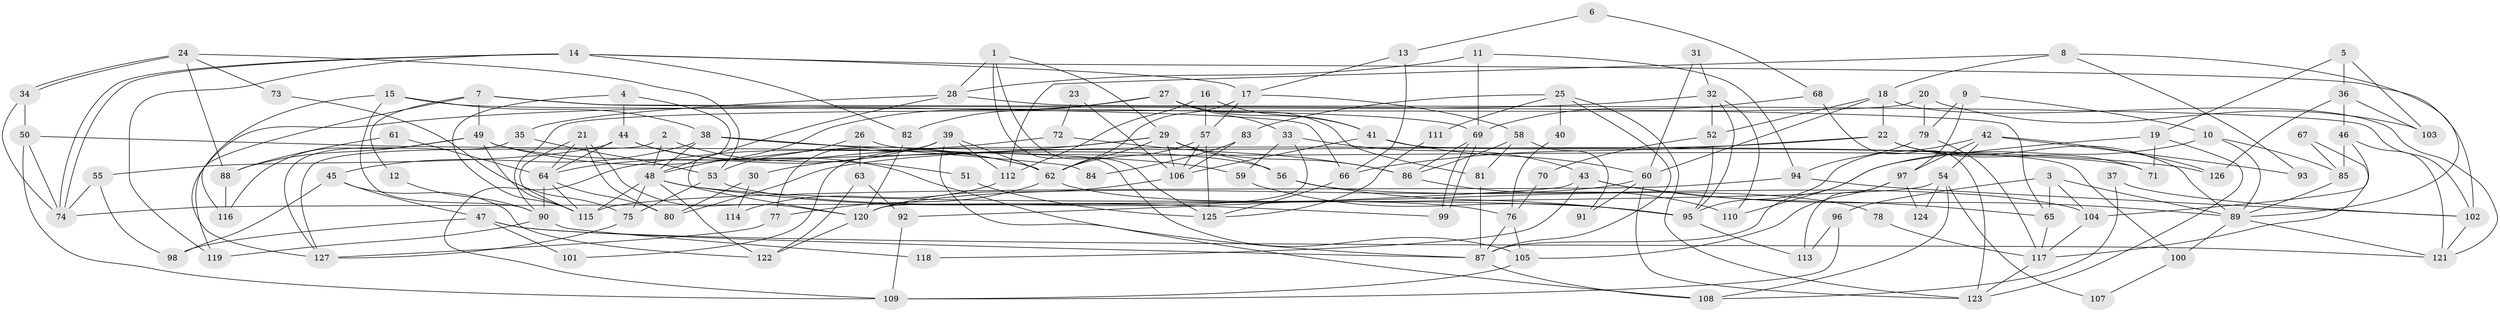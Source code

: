 // coarse degree distribution, {6: 0.1411764705882353, 3: 0.15294117647058825, 7: 0.09411764705882353, 5: 0.2, 2: 0.18823529411764706, 8: 0.023529411764705882, 4: 0.11764705882352941, 9: 0.047058823529411764, 10: 0.011764705882352941, 11: 0.023529411764705882}
// Generated by graph-tools (version 1.1) at 2025/41/03/06/25 10:41:56]
// undirected, 127 vertices, 254 edges
graph export_dot {
graph [start="1"]
  node [color=gray90,style=filled];
  1;
  2;
  3;
  4;
  5;
  6;
  7;
  8;
  9;
  10;
  11;
  12;
  13;
  14;
  15;
  16;
  17;
  18;
  19;
  20;
  21;
  22;
  23;
  24;
  25;
  26;
  27;
  28;
  29;
  30;
  31;
  32;
  33;
  34;
  35;
  36;
  37;
  38;
  39;
  40;
  41;
  42;
  43;
  44;
  45;
  46;
  47;
  48;
  49;
  50;
  51;
  52;
  53;
  54;
  55;
  56;
  57;
  58;
  59;
  60;
  61;
  62;
  63;
  64;
  65;
  66;
  67;
  68;
  69;
  70;
  71;
  72;
  73;
  74;
  75;
  76;
  77;
  78;
  79;
  80;
  81;
  82;
  83;
  84;
  85;
  86;
  87;
  88;
  89;
  90;
  91;
  92;
  93;
  94;
  95;
  96;
  97;
  98;
  99;
  100;
  101;
  102;
  103;
  104;
  105;
  106;
  107;
  108;
  109;
  110;
  111;
  112;
  113;
  114;
  115;
  116;
  117;
  118;
  119;
  120;
  121;
  122;
  123;
  124;
  125;
  126;
  127;
  1 -- 29;
  1 -- 28;
  1 -- 105;
  1 -- 125;
  2 -- 127;
  2 -- 48;
  2 -- 51;
  3 -- 104;
  3 -- 89;
  3 -- 65;
  3 -- 96;
  4 -- 115;
  4 -- 44;
  4 -- 120;
  5 -- 36;
  5 -- 103;
  5 -- 19;
  6 -- 68;
  6 -- 13;
  7 -- 65;
  7 -- 49;
  7 -- 12;
  7 -- 66;
  7 -- 127;
  8 -- 89;
  8 -- 18;
  8 -- 93;
  8 -- 112;
  9 -- 79;
  9 -- 97;
  9 -- 10;
  10 -- 110;
  10 -- 85;
  10 -- 89;
  11 -- 28;
  11 -- 94;
  11 -- 69;
  12 -- 90;
  13 -- 66;
  13 -- 17;
  14 -- 82;
  14 -- 74;
  14 -- 74;
  14 -- 17;
  14 -- 102;
  14 -- 119;
  15 -- 90;
  15 -- 69;
  15 -- 38;
  15 -- 116;
  16 -- 57;
  16 -- 112;
  16 -- 41;
  17 -- 57;
  17 -- 58;
  17 -- 62;
  18 -- 121;
  18 -- 22;
  18 -- 52;
  18 -- 60;
  19 -- 123;
  19 -- 71;
  19 -- 87;
  20 -- 90;
  20 -- 79;
  20 -- 103;
  21 -- 80;
  21 -- 64;
  21 -- 115;
  21 -- 120;
  22 -- 66;
  22 -- 89;
  22 -- 71;
  22 -- 80;
  23 -- 72;
  23 -- 106;
  24 -- 34;
  24 -- 34;
  24 -- 88;
  24 -- 53;
  24 -- 73;
  25 -- 87;
  25 -- 123;
  25 -- 40;
  25 -- 83;
  25 -- 111;
  26 -- 63;
  26 -- 71;
  26 -- 53;
  27 -- 41;
  27 -- 33;
  27 -- 48;
  27 -- 81;
  27 -- 82;
  28 -- 35;
  28 -- 48;
  28 -- 102;
  29 -- 62;
  29 -- 106;
  29 -- 30;
  29 -- 56;
  29 -- 86;
  29 -- 101;
  30 -- 80;
  30 -- 114;
  31 -- 32;
  31 -- 60;
  32 -- 52;
  32 -- 95;
  32 -- 110;
  32 -- 119;
  33 -- 120;
  33 -- 59;
  33 -- 43;
  34 -- 50;
  34 -- 74;
  35 -- 127;
  35 -- 53;
  36 -- 46;
  36 -- 126;
  36 -- 103;
  37 -- 102;
  37 -- 108;
  38 -- 48;
  38 -- 45;
  38 -- 84;
  38 -- 126;
  39 -- 77;
  39 -- 64;
  39 -- 62;
  39 -- 108;
  39 -- 112;
  40 -- 76;
  41 -- 60;
  41 -- 100;
  41 -- 106;
  42 -- 95;
  42 -- 54;
  42 -- 93;
  42 -- 97;
  42 -- 126;
  43 -- 89;
  43 -- 65;
  43 -- 92;
  43 -- 118;
  44 -- 62;
  44 -- 87;
  44 -- 55;
  44 -- 64;
  45 -- 47;
  45 -- 98;
  45 -- 122;
  46 -- 85;
  46 -- 121;
  46 -- 104;
  47 -- 98;
  47 -- 87;
  47 -- 101;
  47 -- 121;
  48 -- 122;
  48 -- 75;
  48 -- 95;
  48 -- 99;
  48 -- 115;
  49 -- 115;
  49 -- 62;
  49 -- 56;
  49 -- 88;
  49 -- 116;
  50 -- 109;
  50 -- 74;
  50 -- 59;
  51 -- 125;
  52 -- 95;
  52 -- 70;
  53 -- 75;
  53 -- 76;
  54 -- 108;
  54 -- 74;
  54 -- 107;
  54 -- 124;
  55 -- 74;
  55 -- 98;
  56 -- 95;
  56 -- 104;
  57 -- 106;
  57 -- 62;
  57 -- 125;
  58 -- 86;
  58 -- 81;
  58 -- 91;
  59 -- 95;
  60 -- 120;
  60 -- 91;
  60 -- 123;
  61 -- 88;
  61 -- 64;
  62 -- 77;
  62 -- 78;
  63 -- 92;
  63 -- 122;
  64 -- 115;
  64 -- 80;
  64 -- 90;
  65 -- 117;
  66 -- 125;
  67 -- 85;
  67 -- 117;
  68 -- 123;
  68 -- 69;
  69 -- 99;
  69 -- 99;
  69 -- 86;
  70 -- 76;
  72 -- 86;
  72 -- 109;
  73 -- 75;
  75 -- 127;
  76 -- 87;
  76 -- 105;
  77 -- 127;
  78 -- 117;
  79 -- 94;
  79 -- 117;
  81 -- 87;
  82 -- 120;
  83 -- 106;
  83 -- 84;
  85 -- 89;
  86 -- 110;
  87 -- 108;
  88 -- 116;
  89 -- 121;
  89 -- 100;
  90 -- 119;
  90 -- 118;
  92 -- 109;
  94 -- 115;
  94 -- 102;
  95 -- 113;
  96 -- 113;
  96 -- 109;
  97 -- 105;
  97 -- 113;
  97 -- 124;
  100 -- 107;
  102 -- 121;
  104 -- 117;
  105 -- 109;
  106 -- 120;
  111 -- 125;
  112 -- 114;
  117 -- 123;
  120 -- 122;
}
